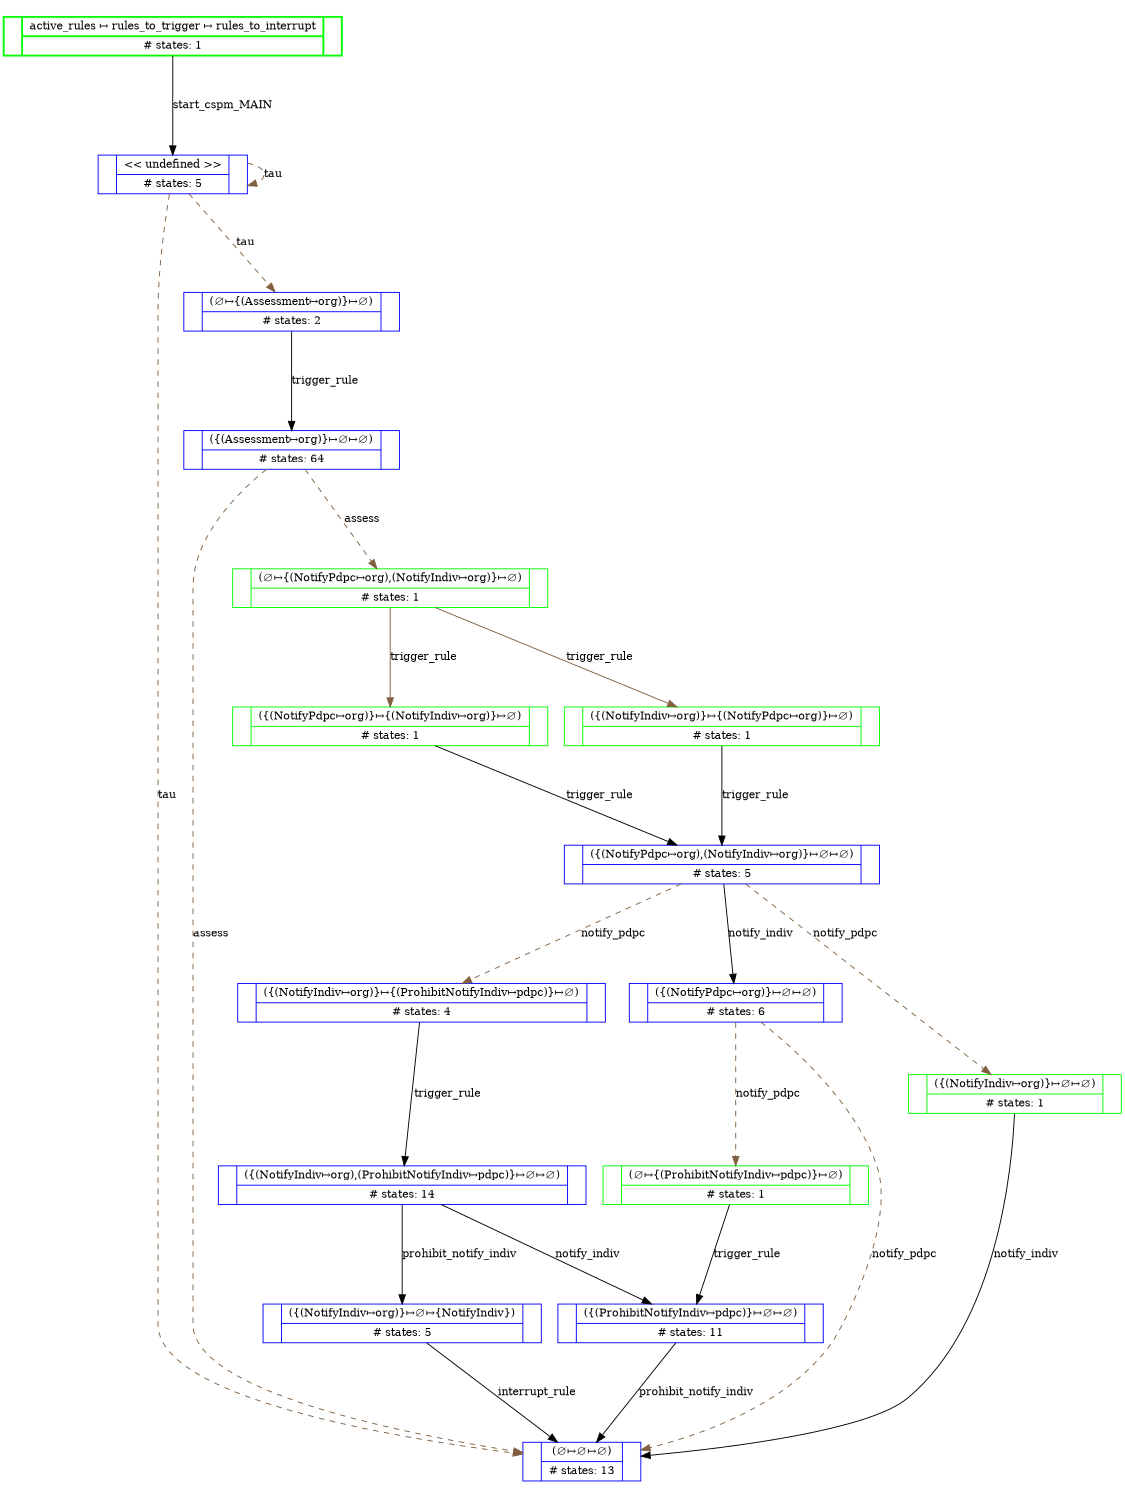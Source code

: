 digraph prob_graph { graph [page="8.5, 11",ratio=fill,size="7.5,10"];
 1 [shape=record, style="bold", color="green", fontsize=12, label="|{active_rules &#8614; rules_to_trigger &#8614; rules_to_interrupt\n|# states: 1}|"];
 2 [shape=record, color="blue", fontsize=12, label="|{\<\< undefined \>\>\n|# states: 5}|"];
 4 [shape=record, color="blue", fontsize=12, label="|{(&empty;&#8614;\{(Assessment&#8614;org)\}&#8614;&empty;)\n|# states: 2}|"];
 6 [shape=record, color="green", fontsize=12, label="|{(&empty;&#8614;\{(NotifyPdpc&#8614;org),(NotifyIndiv&#8614;org)\}&#8614;&empty;)\n|# states: 1}|"];
 7 [shape=record, color="green", fontsize=12, label="|{(\{(NotifyPdpc&#8614;org)\}&#8614;\{(NotifyIndiv&#8614;org)\}&#8614;&empty;)\n|# states: 1}|"];
 8 [shape=record, color="green", fontsize=12, label="|{(\{(NotifyIndiv&#8614;org)\}&#8614;\{(NotifyPdpc&#8614;org)\}&#8614;&empty;)\n|# states: 1}|"];
 13 [shape=record, color="green", fontsize=12, label="|{(&empty;&#8614;\{(ProhibitNotifyIndiv&#8614;pdpc)\}&#8614;&empty;)\n|# states: 1}|"];
 9 [shape=record, color="blue", fontsize=12, label="|{(\{(NotifyPdpc&#8614;org),(NotifyIndiv&#8614;org)\}&#8614;&empty;&#8614;&empty;)\n|# states: 5}|"];
 10 [shape=record, color="blue", fontsize=12, label="|{(\{(NotifyIndiv&#8614;org)\}&#8614;\{(ProhibitNotifyIndiv&#8614;pdpc)\}&#8614;&empty;)\n|# states: 4}|"];
 14 [shape=record, color="green", fontsize=12, label="|{(\{(NotifyIndiv&#8614;org)\}&#8614;&empty;&#8614;&empty;)\n|# states: 1}|"];
 11 [shape=record, color="blue", fontsize=12, label="|{(\{(NotifyPdpc&#8614;org)\}&#8614;&empty;&#8614;&empty;)\n|# states: 6}|"];
 15 [shape=record, color="blue", fontsize=12, label="|{(\{(NotifyIndiv&#8614;org)\}&#8614;&empty;&#8614;\{NotifyIndiv\})\n|# states: 5}|"];
 12 [shape=record, color="blue", fontsize=12, label="|{(\{(NotifyIndiv&#8614;org),(ProhibitNotifyIndiv&#8614;pdpc)\}&#8614;&empty;&#8614;&empty;)\n|# states: 14}|"];
 16 [shape=record, color="blue", fontsize=12, label="|{(\{(ProhibitNotifyIndiv&#8614;pdpc)\}&#8614;&empty;&#8614;&empty;)\n|# states: 11}|"];
 5 [shape=record, color="blue", fontsize=12, label="|{(\{(Assessment&#8614;org)\}&#8614;&empty;&#8614;&empty;)\n|# states: 64}|"];
 3 [shape=record, color="blue", fontsize=12, label="|{(&empty;&#8614;&empty;&#8614;&empty;)\n|# states: 13}|"];


 1 ->  2 [color="black", label="start_cspm_MAIN", fontsize=12];
 2 ->  2 [color="#806040",style="dashed", label="tau", fontsize=12];
 2 ->  3 [color="#806040",style="dashed", label="tau", fontsize=12];
 2 ->  4 [color="#806040",style="dashed", label="tau", fontsize=12];
 4 ->  5 [color="black", label="trigger_rule", fontsize=12];
 5 ->  6 [color="#806040",style="dashed", label="assess", fontsize=12];
 5 ->  3 [color="#806040",style="dashed", label="assess", fontsize=12];
 6 ->  7 [color="#806040", label="trigger_rule", fontsize=12];
 6 ->  8 [color="#806040", label="trigger_rule", fontsize=12];
 7 ->  9 [color="black", label="trigger_rule", fontsize=12];
 8 ->  9 [color="black", label="trigger_rule", fontsize=12];
 9 ->  10 [color="#806040",style="dashed", label="notify_pdpc", fontsize=12];
 9 ->  11 [color="black", label="notify_indiv", fontsize=12];
 10 ->  12 [color="black", label="trigger_rule", fontsize=12];
 11 ->  13 [color="#806040",style="dashed", label="notify_pdpc", fontsize=12];
 12 ->  15 [color="black", label="prohibit_notify_indiv", fontsize=12];
 12 ->  16 [color="black", label="notify_indiv", fontsize=12];
 13 ->  16 [color="black", label="trigger_rule", fontsize=12];
 9 ->  14 [color="#806040",style="dashed", label="notify_pdpc", fontsize=12];
 14 ->  3 [color="black", label="notify_indiv", fontsize=12];
 11 ->  3 [color="#806040",style="dashed", label="notify_pdpc", fontsize=12];
 15 ->  3 [color="black", label="interrupt_rule", fontsize=12];
 16 ->  3 [color="black", label="prohibit_notify_indiv", fontsize=12];

}
